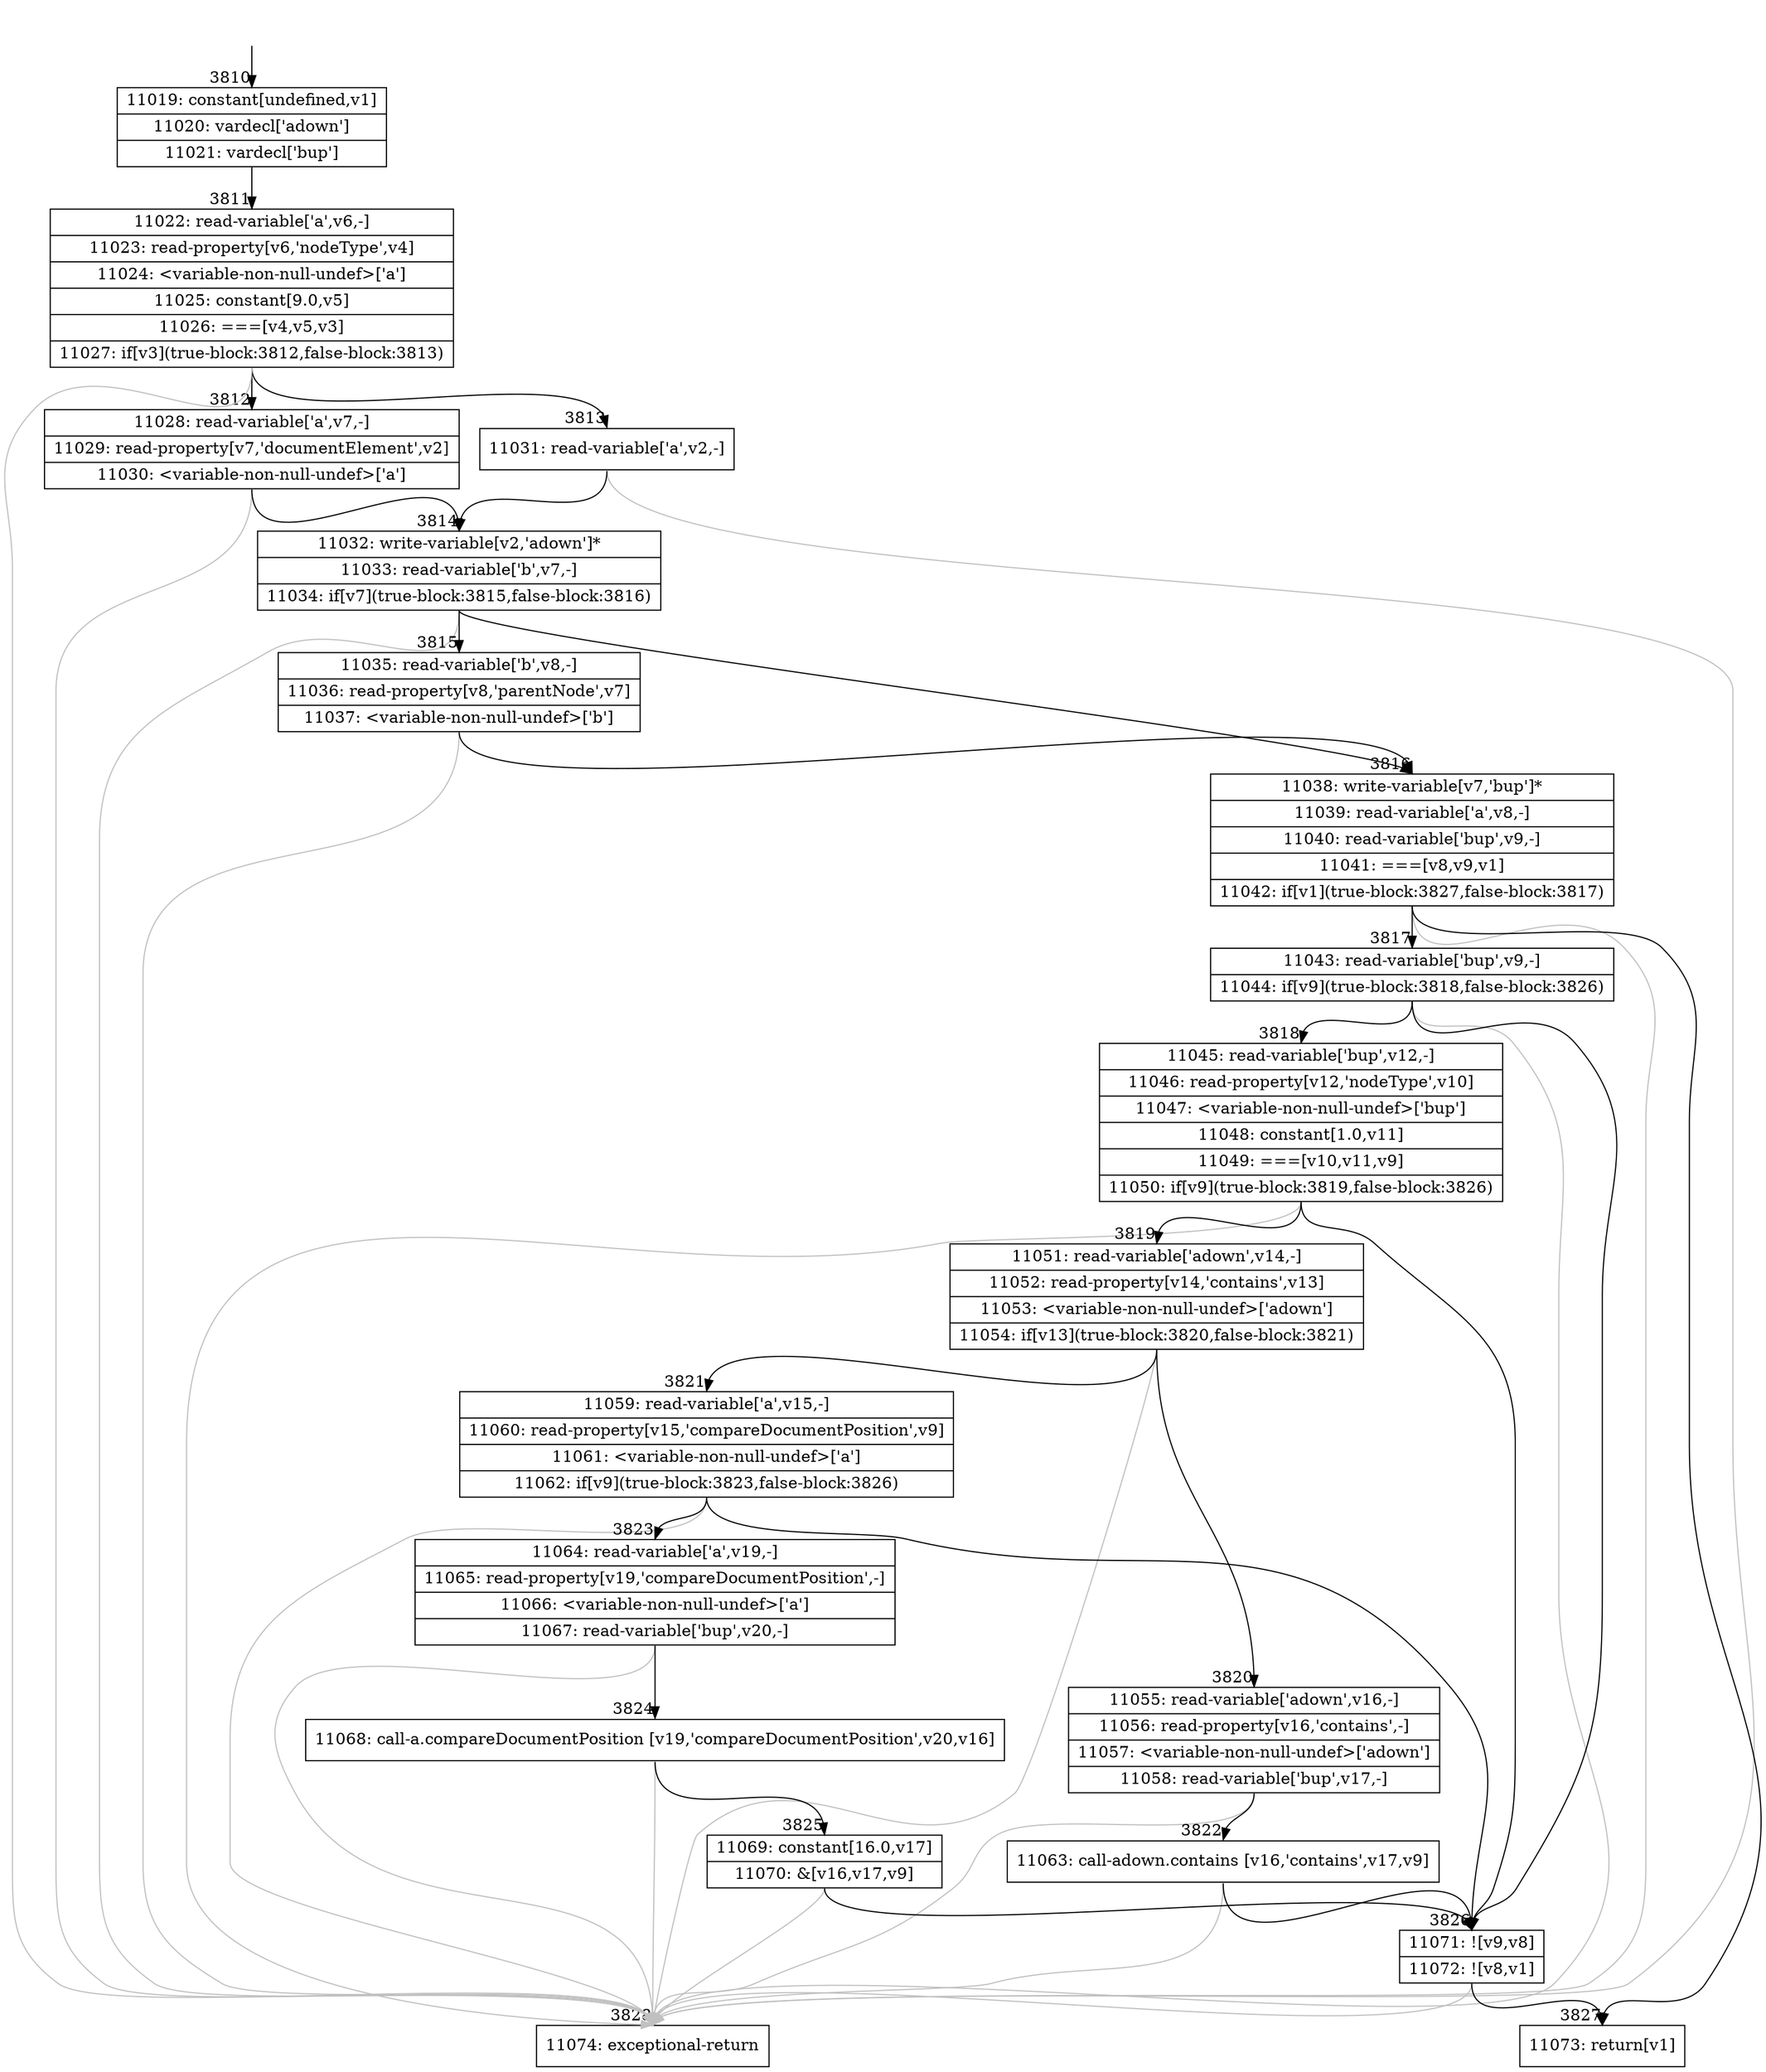 digraph {
rankdir="TD"
BB_entry254[shape=none,label=""];
BB_entry254 -> BB3810 [tailport=s, headport=n, headlabel="    3810"]
BB3810 [shape=record label="{11019: constant[undefined,v1]|11020: vardecl['adown']|11021: vardecl['bup']}" ] 
BB3810 -> BB3811 [tailport=s, headport=n, headlabel="      3811"]
BB3811 [shape=record label="{11022: read-variable['a',v6,-]|11023: read-property[v6,'nodeType',v4]|11024: \<variable-non-null-undef\>['a']|11025: constant[9.0,v5]|11026: ===[v4,v5,v3]|11027: if[v3](true-block:3812,false-block:3813)}" ] 
BB3811 -> BB3812 [tailport=s, headport=n, headlabel="      3812"]
BB3811 -> BB3813 [tailport=s, headport=n, headlabel="      3813"]
BB3811 -> BB3828 [tailport=s, headport=n, color=gray, headlabel="      3828"]
BB3812 [shape=record label="{11028: read-variable['a',v7,-]|11029: read-property[v7,'documentElement',v2]|11030: \<variable-non-null-undef\>['a']}" ] 
BB3812 -> BB3814 [tailport=s, headport=n, headlabel="      3814"]
BB3812 -> BB3828 [tailport=s, headport=n, color=gray]
BB3813 [shape=record label="{11031: read-variable['a',v2,-]}" ] 
BB3813 -> BB3814 [tailport=s, headport=n]
BB3813 -> BB3828 [tailport=s, headport=n, color=gray]
BB3814 [shape=record label="{11032: write-variable[v2,'adown']*|11033: read-variable['b',v7,-]|11034: if[v7](true-block:3815,false-block:3816)}" ] 
BB3814 -> BB3816 [tailport=s, headport=n, headlabel="      3816"]
BB3814 -> BB3815 [tailport=s, headport=n, headlabel="      3815"]
BB3814 -> BB3828 [tailport=s, headport=n, color=gray]
BB3815 [shape=record label="{11035: read-variable['b',v8,-]|11036: read-property[v8,'parentNode',v7]|11037: \<variable-non-null-undef\>['b']}" ] 
BB3815 -> BB3816 [tailport=s, headport=n]
BB3815 -> BB3828 [tailport=s, headport=n, color=gray]
BB3816 [shape=record label="{11038: write-variable[v7,'bup']*|11039: read-variable['a',v8,-]|11040: read-variable['bup',v9,-]|11041: ===[v8,v9,v1]|11042: if[v1](true-block:3827,false-block:3817)}" ] 
BB3816 -> BB3827 [tailport=s, headport=n, headlabel="      3827"]
BB3816 -> BB3817 [tailport=s, headport=n, headlabel="      3817"]
BB3816 -> BB3828 [tailport=s, headport=n, color=gray]
BB3817 [shape=record label="{11043: read-variable['bup',v9,-]|11044: if[v9](true-block:3818,false-block:3826)}" ] 
BB3817 -> BB3826 [tailport=s, headport=n, headlabel="      3826"]
BB3817 -> BB3818 [tailport=s, headport=n, headlabel="      3818"]
BB3817 -> BB3828 [tailport=s, headport=n, color=gray]
BB3818 [shape=record label="{11045: read-variable['bup',v12,-]|11046: read-property[v12,'nodeType',v10]|11047: \<variable-non-null-undef\>['bup']|11048: constant[1.0,v11]|11049: ===[v10,v11,v9]|11050: if[v9](true-block:3819,false-block:3826)}" ] 
BB3818 -> BB3826 [tailport=s, headport=n]
BB3818 -> BB3819 [tailport=s, headport=n, headlabel="      3819"]
BB3818 -> BB3828 [tailport=s, headport=n, color=gray]
BB3819 [shape=record label="{11051: read-variable['adown',v14,-]|11052: read-property[v14,'contains',v13]|11053: \<variable-non-null-undef\>['adown']|11054: if[v13](true-block:3820,false-block:3821)}" ] 
BB3819 -> BB3820 [tailport=s, headport=n, headlabel="      3820"]
BB3819 -> BB3821 [tailport=s, headport=n, headlabel="      3821"]
BB3819 -> BB3828 [tailport=s, headport=n, color=gray]
BB3820 [shape=record label="{11055: read-variable['adown',v16,-]|11056: read-property[v16,'contains',-]|11057: \<variable-non-null-undef\>['adown']|11058: read-variable['bup',v17,-]}" ] 
BB3820 -> BB3822 [tailport=s, headport=n, headlabel="      3822"]
BB3820 -> BB3828 [tailport=s, headport=n, color=gray]
BB3821 [shape=record label="{11059: read-variable['a',v15,-]|11060: read-property[v15,'compareDocumentPosition',v9]|11061: \<variable-non-null-undef\>['a']|11062: if[v9](true-block:3823,false-block:3826)}" ] 
BB3821 -> BB3826 [tailport=s, headport=n]
BB3821 -> BB3823 [tailport=s, headport=n, headlabel="      3823"]
BB3821 -> BB3828 [tailport=s, headport=n, color=gray]
BB3822 [shape=record label="{11063: call-adown.contains [v16,'contains',v17,v9]}" ] 
BB3822 -> BB3826 [tailport=s, headport=n]
BB3822 -> BB3828 [tailport=s, headport=n, color=gray]
BB3823 [shape=record label="{11064: read-variable['a',v19,-]|11065: read-property[v19,'compareDocumentPosition',-]|11066: \<variable-non-null-undef\>['a']|11067: read-variable['bup',v20,-]}" ] 
BB3823 -> BB3824 [tailport=s, headport=n, headlabel="      3824"]
BB3823 -> BB3828 [tailport=s, headport=n, color=gray]
BB3824 [shape=record label="{11068: call-a.compareDocumentPosition [v19,'compareDocumentPosition',v20,v16]}" ] 
BB3824 -> BB3825 [tailport=s, headport=n, headlabel="      3825"]
BB3824 -> BB3828 [tailport=s, headport=n, color=gray]
BB3825 [shape=record label="{11069: constant[16.0,v17]|11070: &[v16,v17,v9]}" ] 
BB3825 -> BB3826 [tailport=s, headport=n]
BB3825 -> BB3828 [tailport=s, headport=n, color=gray]
BB3826 [shape=record label="{11071: ![v9,v8]|11072: ![v8,v1]}" ] 
BB3826 -> BB3827 [tailport=s, headport=n]
BB3826 -> BB3828 [tailport=s, headport=n, color=gray]
BB3827 [shape=record label="{11073: return[v1]}" ] 
BB3828 [shape=record label="{11074: exceptional-return}" ] 
//#$~ 4260
}
